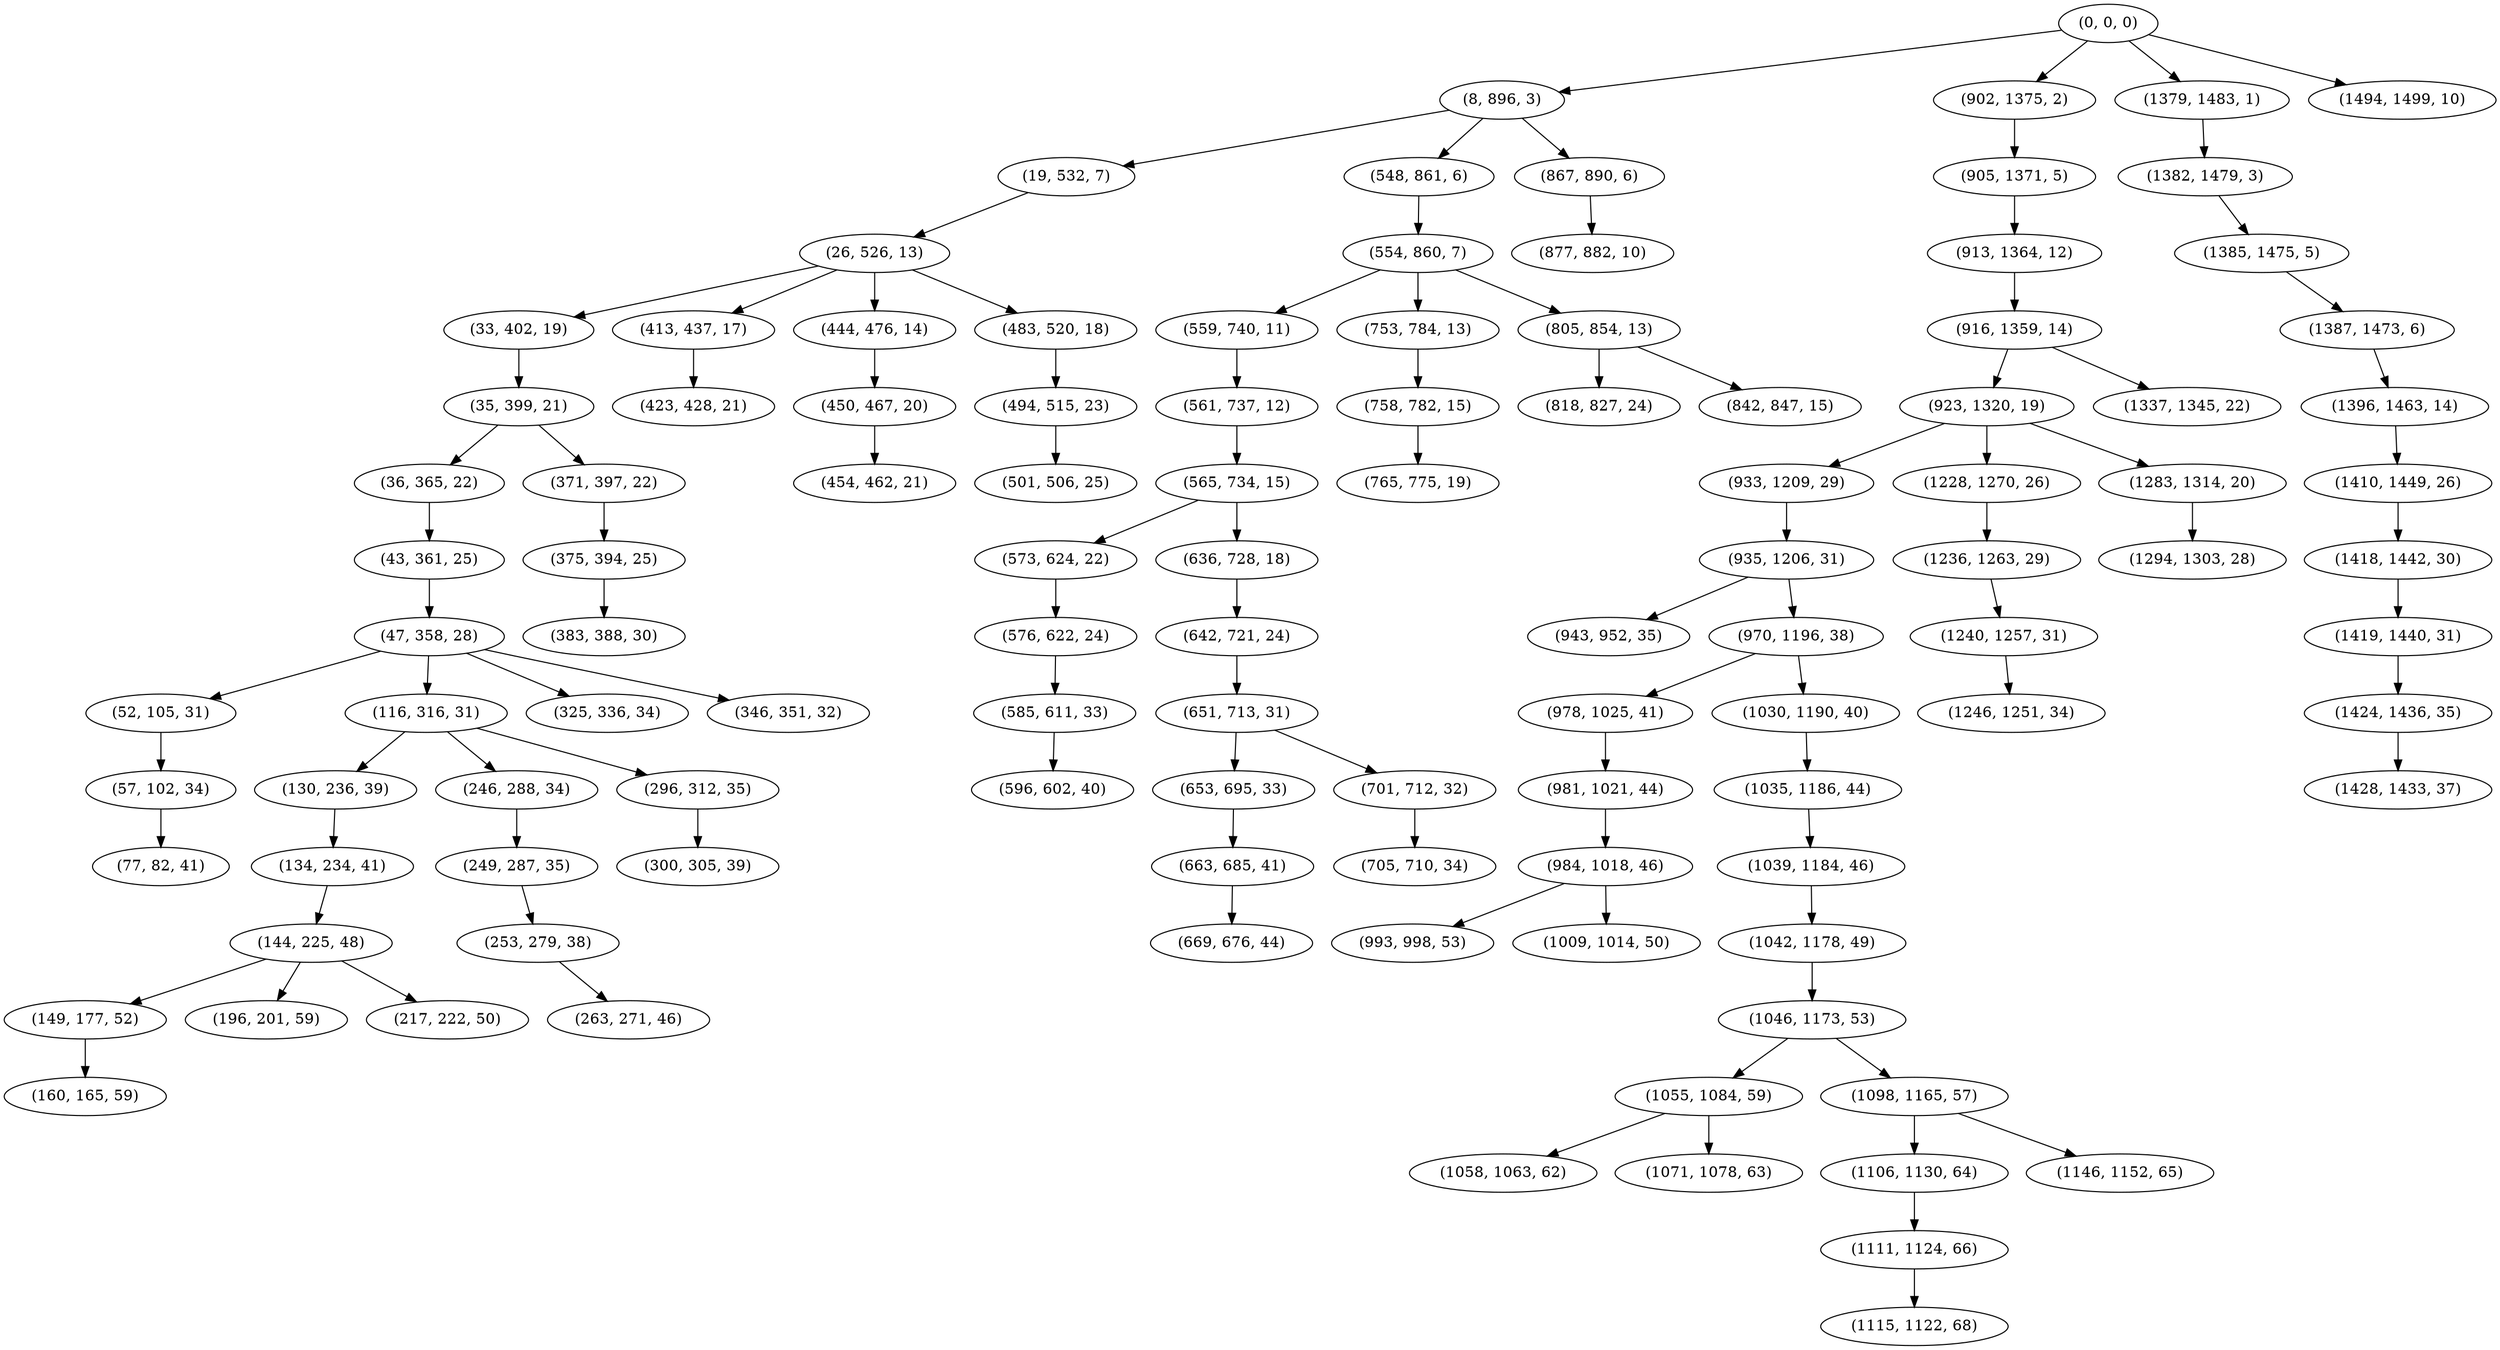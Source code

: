 digraph tree {
    "(0, 0, 0)";
    "(8, 896, 3)";
    "(19, 532, 7)";
    "(26, 526, 13)";
    "(33, 402, 19)";
    "(35, 399, 21)";
    "(36, 365, 22)";
    "(43, 361, 25)";
    "(47, 358, 28)";
    "(52, 105, 31)";
    "(57, 102, 34)";
    "(77, 82, 41)";
    "(116, 316, 31)";
    "(130, 236, 39)";
    "(134, 234, 41)";
    "(144, 225, 48)";
    "(149, 177, 52)";
    "(160, 165, 59)";
    "(196, 201, 59)";
    "(217, 222, 50)";
    "(246, 288, 34)";
    "(249, 287, 35)";
    "(253, 279, 38)";
    "(263, 271, 46)";
    "(296, 312, 35)";
    "(300, 305, 39)";
    "(325, 336, 34)";
    "(346, 351, 32)";
    "(371, 397, 22)";
    "(375, 394, 25)";
    "(383, 388, 30)";
    "(413, 437, 17)";
    "(423, 428, 21)";
    "(444, 476, 14)";
    "(450, 467, 20)";
    "(454, 462, 21)";
    "(483, 520, 18)";
    "(494, 515, 23)";
    "(501, 506, 25)";
    "(548, 861, 6)";
    "(554, 860, 7)";
    "(559, 740, 11)";
    "(561, 737, 12)";
    "(565, 734, 15)";
    "(573, 624, 22)";
    "(576, 622, 24)";
    "(585, 611, 33)";
    "(596, 602, 40)";
    "(636, 728, 18)";
    "(642, 721, 24)";
    "(651, 713, 31)";
    "(653, 695, 33)";
    "(663, 685, 41)";
    "(669, 676, 44)";
    "(701, 712, 32)";
    "(705, 710, 34)";
    "(753, 784, 13)";
    "(758, 782, 15)";
    "(765, 775, 19)";
    "(805, 854, 13)";
    "(818, 827, 24)";
    "(842, 847, 15)";
    "(867, 890, 6)";
    "(877, 882, 10)";
    "(902, 1375, 2)";
    "(905, 1371, 5)";
    "(913, 1364, 12)";
    "(916, 1359, 14)";
    "(923, 1320, 19)";
    "(933, 1209, 29)";
    "(935, 1206, 31)";
    "(943, 952, 35)";
    "(970, 1196, 38)";
    "(978, 1025, 41)";
    "(981, 1021, 44)";
    "(984, 1018, 46)";
    "(993, 998, 53)";
    "(1009, 1014, 50)";
    "(1030, 1190, 40)";
    "(1035, 1186, 44)";
    "(1039, 1184, 46)";
    "(1042, 1178, 49)";
    "(1046, 1173, 53)";
    "(1055, 1084, 59)";
    "(1058, 1063, 62)";
    "(1071, 1078, 63)";
    "(1098, 1165, 57)";
    "(1106, 1130, 64)";
    "(1111, 1124, 66)";
    "(1115, 1122, 68)";
    "(1146, 1152, 65)";
    "(1228, 1270, 26)";
    "(1236, 1263, 29)";
    "(1240, 1257, 31)";
    "(1246, 1251, 34)";
    "(1283, 1314, 20)";
    "(1294, 1303, 28)";
    "(1337, 1345, 22)";
    "(1379, 1483, 1)";
    "(1382, 1479, 3)";
    "(1385, 1475, 5)";
    "(1387, 1473, 6)";
    "(1396, 1463, 14)";
    "(1410, 1449, 26)";
    "(1418, 1442, 30)";
    "(1419, 1440, 31)";
    "(1424, 1436, 35)";
    "(1428, 1433, 37)";
    "(1494, 1499, 10)";
    "(0, 0, 0)" -> "(8, 896, 3)";
    "(0, 0, 0)" -> "(902, 1375, 2)";
    "(0, 0, 0)" -> "(1379, 1483, 1)";
    "(0, 0, 0)" -> "(1494, 1499, 10)";
    "(8, 896, 3)" -> "(19, 532, 7)";
    "(8, 896, 3)" -> "(548, 861, 6)";
    "(8, 896, 3)" -> "(867, 890, 6)";
    "(19, 532, 7)" -> "(26, 526, 13)";
    "(26, 526, 13)" -> "(33, 402, 19)";
    "(26, 526, 13)" -> "(413, 437, 17)";
    "(26, 526, 13)" -> "(444, 476, 14)";
    "(26, 526, 13)" -> "(483, 520, 18)";
    "(33, 402, 19)" -> "(35, 399, 21)";
    "(35, 399, 21)" -> "(36, 365, 22)";
    "(35, 399, 21)" -> "(371, 397, 22)";
    "(36, 365, 22)" -> "(43, 361, 25)";
    "(43, 361, 25)" -> "(47, 358, 28)";
    "(47, 358, 28)" -> "(52, 105, 31)";
    "(47, 358, 28)" -> "(116, 316, 31)";
    "(47, 358, 28)" -> "(325, 336, 34)";
    "(47, 358, 28)" -> "(346, 351, 32)";
    "(52, 105, 31)" -> "(57, 102, 34)";
    "(57, 102, 34)" -> "(77, 82, 41)";
    "(116, 316, 31)" -> "(130, 236, 39)";
    "(116, 316, 31)" -> "(246, 288, 34)";
    "(116, 316, 31)" -> "(296, 312, 35)";
    "(130, 236, 39)" -> "(134, 234, 41)";
    "(134, 234, 41)" -> "(144, 225, 48)";
    "(144, 225, 48)" -> "(149, 177, 52)";
    "(144, 225, 48)" -> "(196, 201, 59)";
    "(144, 225, 48)" -> "(217, 222, 50)";
    "(149, 177, 52)" -> "(160, 165, 59)";
    "(246, 288, 34)" -> "(249, 287, 35)";
    "(249, 287, 35)" -> "(253, 279, 38)";
    "(253, 279, 38)" -> "(263, 271, 46)";
    "(296, 312, 35)" -> "(300, 305, 39)";
    "(371, 397, 22)" -> "(375, 394, 25)";
    "(375, 394, 25)" -> "(383, 388, 30)";
    "(413, 437, 17)" -> "(423, 428, 21)";
    "(444, 476, 14)" -> "(450, 467, 20)";
    "(450, 467, 20)" -> "(454, 462, 21)";
    "(483, 520, 18)" -> "(494, 515, 23)";
    "(494, 515, 23)" -> "(501, 506, 25)";
    "(548, 861, 6)" -> "(554, 860, 7)";
    "(554, 860, 7)" -> "(559, 740, 11)";
    "(554, 860, 7)" -> "(753, 784, 13)";
    "(554, 860, 7)" -> "(805, 854, 13)";
    "(559, 740, 11)" -> "(561, 737, 12)";
    "(561, 737, 12)" -> "(565, 734, 15)";
    "(565, 734, 15)" -> "(573, 624, 22)";
    "(565, 734, 15)" -> "(636, 728, 18)";
    "(573, 624, 22)" -> "(576, 622, 24)";
    "(576, 622, 24)" -> "(585, 611, 33)";
    "(585, 611, 33)" -> "(596, 602, 40)";
    "(636, 728, 18)" -> "(642, 721, 24)";
    "(642, 721, 24)" -> "(651, 713, 31)";
    "(651, 713, 31)" -> "(653, 695, 33)";
    "(651, 713, 31)" -> "(701, 712, 32)";
    "(653, 695, 33)" -> "(663, 685, 41)";
    "(663, 685, 41)" -> "(669, 676, 44)";
    "(701, 712, 32)" -> "(705, 710, 34)";
    "(753, 784, 13)" -> "(758, 782, 15)";
    "(758, 782, 15)" -> "(765, 775, 19)";
    "(805, 854, 13)" -> "(818, 827, 24)";
    "(805, 854, 13)" -> "(842, 847, 15)";
    "(867, 890, 6)" -> "(877, 882, 10)";
    "(902, 1375, 2)" -> "(905, 1371, 5)";
    "(905, 1371, 5)" -> "(913, 1364, 12)";
    "(913, 1364, 12)" -> "(916, 1359, 14)";
    "(916, 1359, 14)" -> "(923, 1320, 19)";
    "(916, 1359, 14)" -> "(1337, 1345, 22)";
    "(923, 1320, 19)" -> "(933, 1209, 29)";
    "(923, 1320, 19)" -> "(1228, 1270, 26)";
    "(923, 1320, 19)" -> "(1283, 1314, 20)";
    "(933, 1209, 29)" -> "(935, 1206, 31)";
    "(935, 1206, 31)" -> "(943, 952, 35)";
    "(935, 1206, 31)" -> "(970, 1196, 38)";
    "(970, 1196, 38)" -> "(978, 1025, 41)";
    "(970, 1196, 38)" -> "(1030, 1190, 40)";
    "(978, 1025, 41)" -> "(981, 1021, 44)";
    "(981, 1021, 44)" -> "(984, 1018, 46)";
    "(984, 1018, 46)" -> "(993, 998, 53)";
    "(984, 1018, 46)" -> "(1009, 1014, 50)";
    "(1030, 1190, 40)" -> "(1035, 1186, 44)";
    "(1035, 1186, 44)" -> "(1039, 1184, 46)";
    "(1039, 1184, 46)" -> "(1042, 1178, 49)";
    "(1042, 1178, 49)" -> "(1046, 1173, 53)";
    "(1046, 1173, 53)" -> "(1055, 1084, 59)";
    "(1046, 1173, 53)" -> "(1098, 1165, 57)";
    "(1055, 1084, 59)" -> "(1058, 1063, 62)";
    "(1055, 1084, 59)" -> "(1071, 1078, 63)";
    "(1098, 1165, 57)" -> "(1106, 1130, 64)";
    "(1098, 1165, 57)" -> "(1146, 1152, 65)";
    "(1106, 1130, 64)" -> "(1111, 1124, 66)";
    "(1111, 1124, 66)" -> "(1115, 1122, 68)";
    "(1228, 1270, 26)" -> "(1236, 1263, 29)";
    "(1236, 1263, 29)" -> "(1240, 1257, 31)";
    "(1240, 1257, 31)" -> "(1246, 1251, 34)";
    "(1283, 1314, 20)" -> "(1294, 1303, 28)";
    "(1379, 1483, 1)" -> "(1382, 1479, 3)";
    "(1382, 1479, 3)" -> "(1385, 1475, 5)";
    "(1385, 1475, 5)" -> "(1387, 1473, 6)";
    "(1387, 1473, 6)" -> "(1396, 1463, 14)";
    "(1396, 1463, 14)" -> "(1410, 1449, 26)";
    "(1410, 1449, 26)" -> "(1418, 1442, 30)";
    "(1418, 1442, 30)" -> "(1419, 1440, 31)";
    "(1419, 1440, 31)" -> "(1424, 1436, 35)";
    "(1424, 1436, 35)" -> "(1428, 1433, 37)";
}
